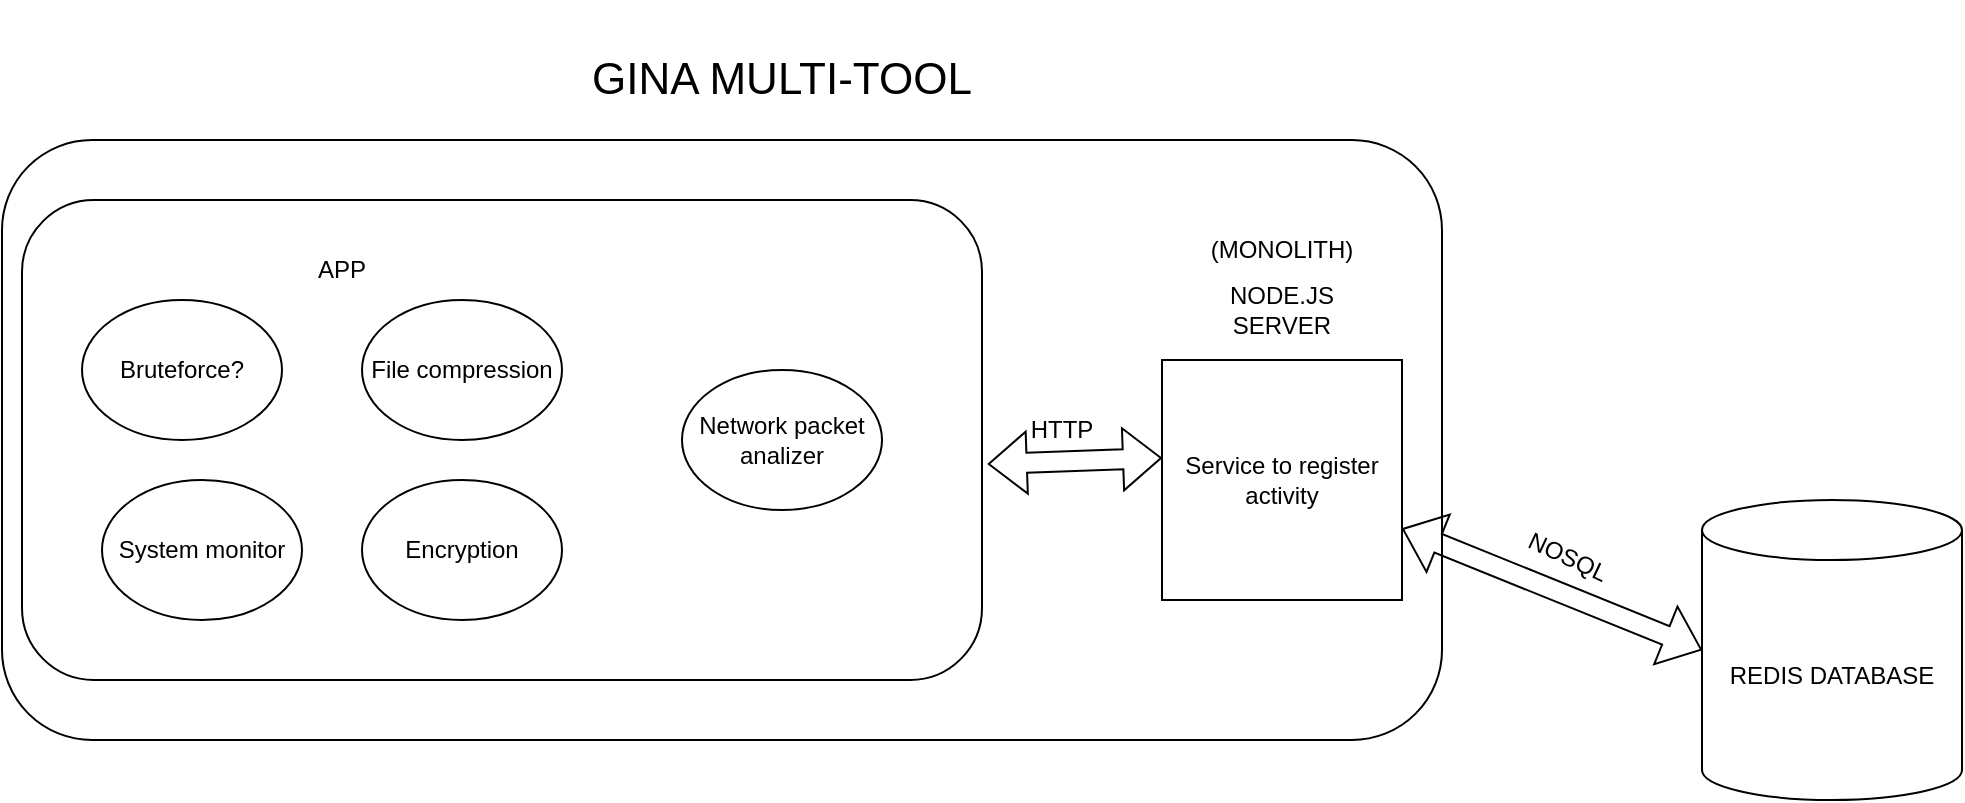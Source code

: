 <mxfile version="24.2.2" type="github">
  <diagram name="Page-1" id="3JUo0uPx40sTDKj1SOkp">
    <mxGraphModel dx="1687" dy="925" grid="1" gridSize="10" guides="1" tooltips="1" connect="1" arrows="1" fold="1" page="1" pageScale="1" pageWidth="827" pageHeight="1169" math="0" shadow="0">
      <root>
        <mxCell id="0" />
        <mxCell id="1" parent="0" />
        <mxCell id="rpqOgKVhTrQ376piV0AC-1" value="" style="rounded=1;whiteSpace=wrap;html=1;" vertex="1" parent="1">
          <mxGeometry x="110" y="260" width="720" height="300" as="geometry" />
        </mxCell>
        <mxCell id="rpqOgKVhTrQ376piV0AC-2" value="&lt;font style=&quot;font-size: 22px;&quot;&gt;GINA MULTI-TOOL&lt;/font&gt;" style="text;html=1;align=center;verticalAlign=middle;whiteSpace=wrap;rounded=0;" vertex="1" parent="1">
          <mxGeometry x="360" y="190" width="280" height="80" as="geometry" />
        </mxCell>
        <mxCell id="rpqOgKVhTrQ376piV0AC-4" value="" style="rounded=1;whiteSpace=wrap;html=1;" vertex="1" parent="1">
          <mxGeometry x="120" y="290" width="480" height="240" as="geometry" />
        </mxCell>
        <mxCell id="rpqOgKVhTrQ376piV0AC-5" value="APP" style="text;html=1;align=center;verticalAlign=middle;whiteSpace=wrap;rounded=0;" vertex="1" parent="1">
          <mxGeometry x="250" y="310" width="60" height="30" as="geometry" />
        </mxCell>
        <mxCell id="rpqOgKVhTrQ376piV0AC-6" value="Bruteforce?" style="ellipse;whiteSpace=wrap;html=1;" vertex="1" parent="1">
          <mxGeometry x="150" y="340" width="100" height="70" as="geometry" />
        </mxCell>
        <mxCell id="rpqOgKVhTrQ376piV0AC-7" value="File compression" style="ellipse;whiteSpace=wrap;html=1;" vertex="1" parent="1">
          <mxGeometry x="290" y="340" width="100" height="70" as="geometry" />
        </mxCell>
        <mxCell id="rpqOgKVhTrQ376piV0AC-8" value="System monitor" style="ellipse;whiteSpace=wrap;html=1;" vertex="1" parent="1">
          <mxGeometry x="160" y="430" width="100" height="70" as="geometry" />
        </mxCell>
        <mxCell id="rpqOgKVhTrQ376piV0AC-9" value="Encryption" style="ellipse;whiteSpace=wrap;html=1;" vertex="1" parent="1">
          <mxGeometry x="290" y="430" width="100" height="70" as="geometry" />
        </mxCell>
        <mxCell id="rpqOgKVhTrQ376piV0AC-10" value="Network packet analizer" style="ellipse;whiteSpace=wrap;html=1;" vertex="1" parent="1">
          <mxGeometry x="450" y="375" width="100" height="70" as="geometry" />
        </mxCell>
        <mxCell id="rpqOgKVhTrQ376piV0AC-11" value="Service to register activity" style="whiteSpace=wrap;html=1;aspect=fixed;" vertex="1" parent="1">
          <mxGeometry x="690" y="370" width="120" height="120" as="geometry" />
        </mxCell>
        <mxCell id="rpqOgKVhTrQ376piV0AC-12" value="" style="shape=flexArrow;endArrow=classic;startArrow=classic;html=1;rounded=0;entryX=0;entryY=0.408;entryDx=0;entryDy=0;entryPerimeter=0;exitX=1.006;exitY=0.55;exitDx=0;exitDy=0;exitPerimeter=0;" edge="1" parent="1" source="rpqOgKVhTrQ376piV0AC-4" target="rpqOgKVhTrQ376piV0AC-11">
          <mxGeometry width="100" height="100" relative="1" as="geometry">
            <mxPoint x="600" y="415" as="sourcePoint" />
            <mxPoint x="660" y="410" as="targetPoint" />
          </mxGeometry>
        </mxCell>
        <mxCell id="rpqOgKVhTrQ376piV0AC-13" value="HTTP" style="text;html=1;align=center;verticalAlign=middle;whiteSpace=wrap;rounded=0;" vertex="1" parent="1">
          <mxGeometry x="610" y="390" width="60" height="30" as="geometry" />
        </mxCell>
        <mxCell id="rpqOgKVhTrQ376piV0AC-14" value="NODE.JS SERVER" style="text;html=1;align=center;verticalAlign=middle;whiteSpace=wrap;rounded=0;" vertex="1" parent="1">
          <mxGeometry x="710" y="315" width="80" height="60" as="geometry" />
        </mxCell>
        <mxCell id="rpqOgKVhTrQ376piV0AC-15" value="REDIS DATABASE" style="shape=cylinder3;whiteSpace=wrap;html=1;boundedLbl=1;backgroundOutline=1;size=15;" vertex="1" parent="1">
          <mxGeometry x="960" y="440" width="130" height="150" as="geometry" />
        </mxCell>
        <mxCell id="rpqOgKVhTrQ376piV0AC-17" value="" style="shape=flexArrow;endArrow=classic;startArrow=classic;html=1;rounded=0;entryX=0;entryY=0.5;entryDx=0;entryDy=0;entryPerimeter=0;" edge="1" parent="1" source="rpqOgKVhTrQ376piV0AC-11" target="rpqOgKVhTrQ376piV0AC-15">
          <mxGeometry width="100" height="100" relative="1" as="geometry">
            <mxPoint x="810" y="445" as="sourcePoint" />
            <mxPoint x="910" y="345" as="targetPoint" />
          </mxGeometry>
        </mxCell>
        <mxCell id="rpqOgKVhTrQ376piV0AC-18" value="NOSQL&lt;div&gt;&lt;br&gt;&lt;/div&gt;" style="text;html=1;align=center;verticalAlign=middle;whiteSpace=wrap;rounded=0;rotation=25;" vertex="1" parent="1">
          <mxGeometry x="860" y="460" width="60" height="30" as="geometry" />
        </mxCell>
        <mxCell id="rpqOgKVhTrQ376piV0AC-19" value="(MONOLITH)" style="text;html=1;align=center;verticalAlign=middle;whiteSpace=wrap;rounded=0;" vertex="1" parent="1">
          <mxGeometry x="700" y="300" width="100" height="30" as="geometry" />
        </mxCell>
      </root>
    </mxGraphModel>
  </diagram>
</mxfile>
